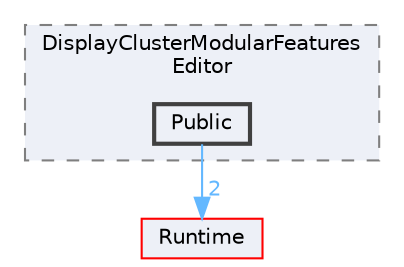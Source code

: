 digraph "Public"
{
 // INTERACTIVE_SVG=YES
 // LATEX_PDF_SIZE
  bgcolor="transparent";
  edge [fontname=Helvetica,fontsize=10,labelfontname=Helvetica,labelfontsize=10];
  node [fontname=Helvetica,fontsize=10,shape=box,height=0.2,width=0.4];
  compound=true
  subgraph clusterdir_5af8c5a988d358f48be76d2c1dfea28e {
    graph [ bgcolor="#edf0f7", pencolor="grey50", label="DisplayClusterModularFeatures\lEditor", fontname=Helvetica,fontsize=10 style="filled,dashed", URL="dir_5af8c5a988d358f48be76d2c1dfea28e.html",tooltip=""]
  dir_7a6ffdae60f3f25d13410528c2de7251 [label="Public", fillcolor="#edf0f7", color="grey25", style="filled,bold", URL="dir_7a6ffdae60f3f25d13410528c2de7251.html",tooltip=""];
  }
  dir_7536b172fbd480bfd146a1b1acd6856b [label="Runtime", fillcolor="#edf0f7", color="red", style="filled", URL="dir_7536b172fbd480bfd146a1b1acd6856b.html",tooltip=""];
  dir_7a6ffdae60f3f25d13410528c2de7251->dir_7536b172fbd480bfd146a1b1acd6856b [headlabel="2", labeldistance=1.5 headhref="dir_000901_000984.html" href="dir_000901_000984.html" color="steelblue1" fontcolor="steelblue1"];
}
